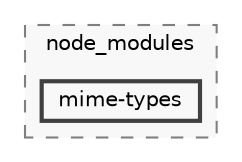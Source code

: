 digraph "backend/node_modules/mime-types"
{
 // LATEX_PDF_SIZE
  bgcolor="transparent";
  edge [fontname=Helvetica,fontsize=10,labelfontname=Helvetica,labelfontsize=10];
  node [fontname=Helvetica,fontsize=10,shape=box,height=0.2,width=0.4];
  compound=true
  subgraph clusterdir_86dbea9de526ba50b112ba867d8b4b1f {
    graph [ bgcolor="#f8f8f8", pencolor="grey50", label="node_modules", fontname=Helvetica,fontsize=10 style="filled,dashed", URL="dir_86dbea9de526ba50b112ba867d8b4b1f.html",tooltip=""]
  dir_58b3e4ae25bbe4977086c1a4f10a64a6 [label="mime-types", fillcolor="#f8f8f8", color="grey25", style="filled,bold", URL="dir_58b3e4ae25bbe4977086c1a4f10a64a6.html",tooltip=""];
  }
}
